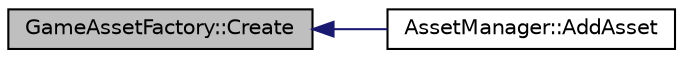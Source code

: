 digraph "GameAssetFactory::Create"
{
  edge [fontname="Helvetica",fontsize="10",labelfontname="Helvetica",labelfontsize="10"];
  node [fontname="Helvetica",fontsize="10",shape=record];
  rankdir="LR";
  Node1 [label="GameAssetFactory::Create",height=0.2,width=0.4,color="black", fillcolor="grey75", style="filled" fontcolor="black"];
  Node1 -> Node2 [dir="back",color="midnightblue",fontsize="10",style="solid",fontname="Helvetica"];
  Node2 [label="AssetManager::AddAsset",height=0.2,width=0.4,color="black", fillcolor="white", style="filled",URL="$class_asset_manager.html#a0fe694a67d8356062ffd575163e7e26c",tooltip="Adds an asset to &#39;type&#39;. "];
}
